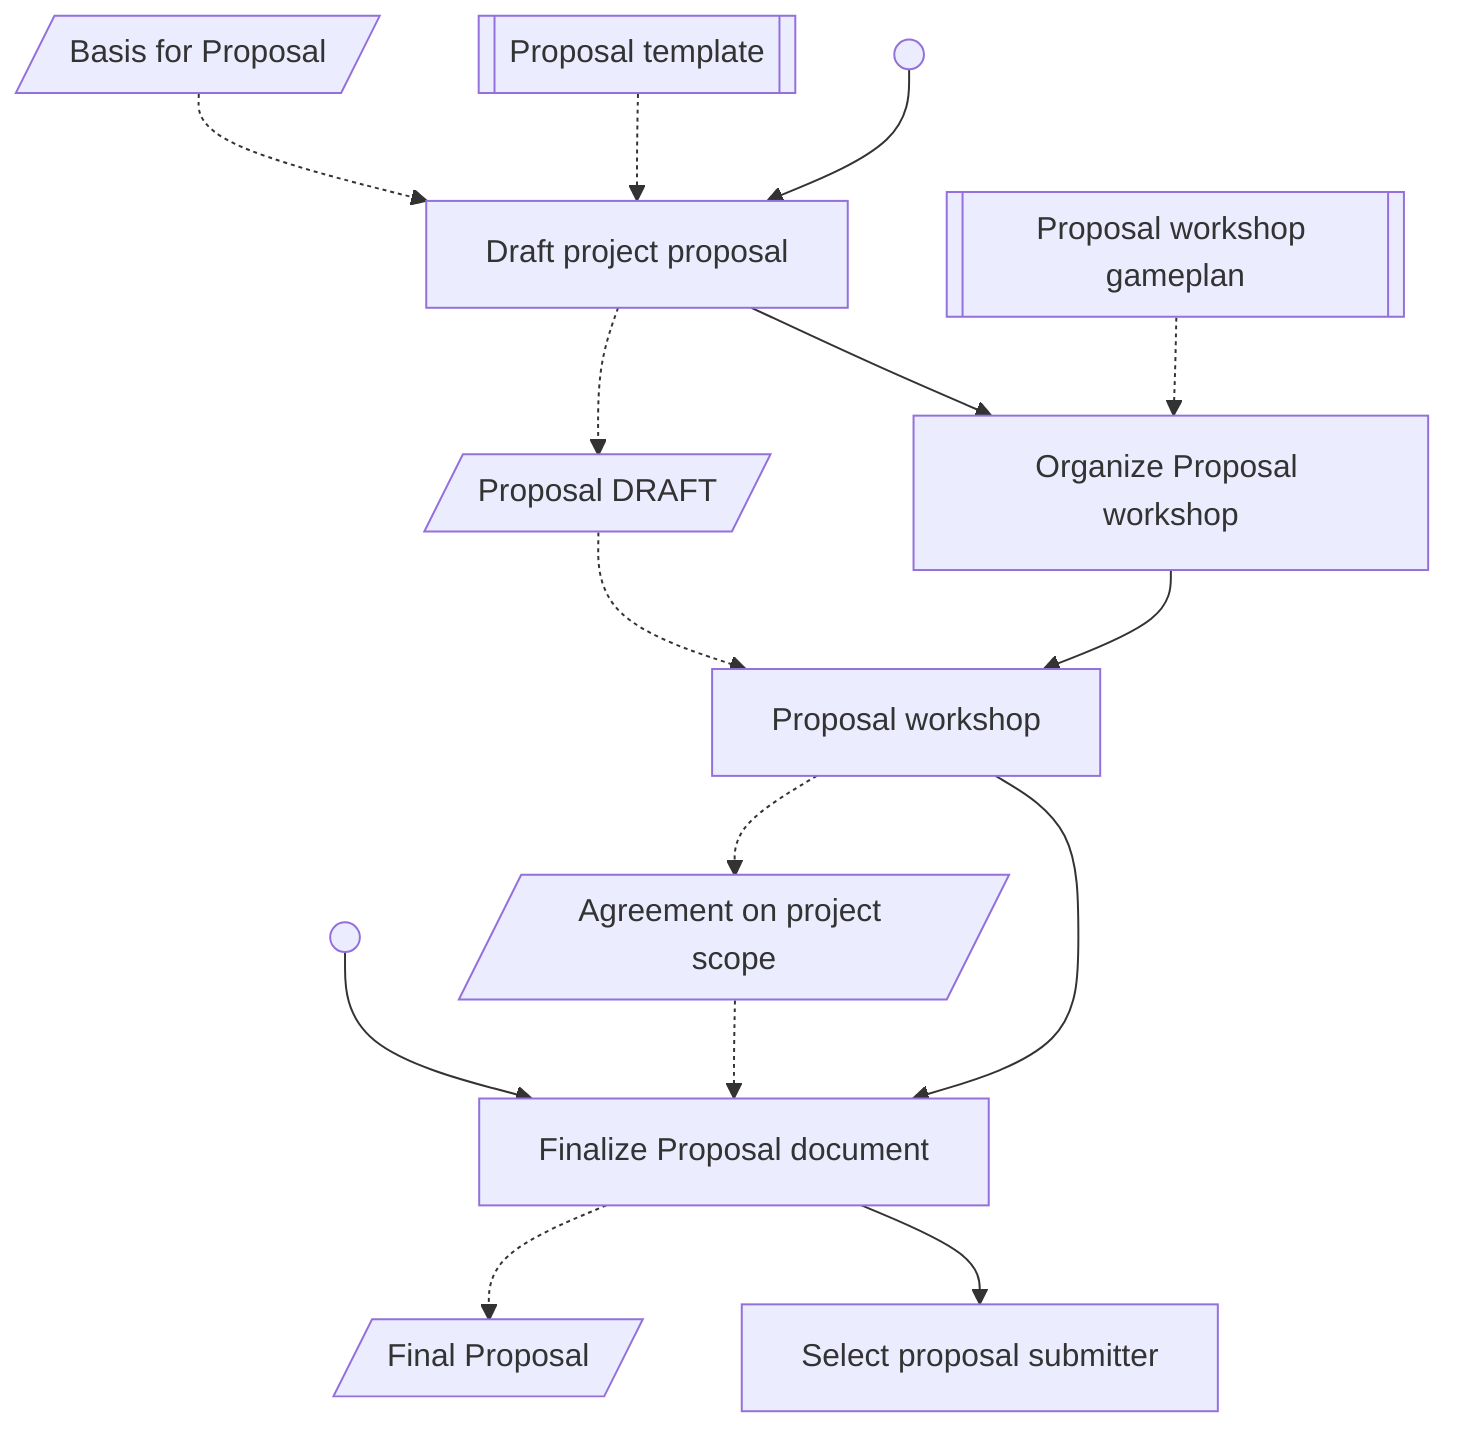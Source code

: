 graph TD
    start_1(( )) --> E[Draft project proposal]
    start_2(( ))
    E --> F[Organize Proposal workshop]
    F --> G[Proposal workshop]
    G --> H[Finalize Proposal document]
    H --> I[Select proposal submitter]
    start_2(( )) --> H

    xD[[Proposal template]] -.-> E
    xC[/Basis for Proposal/] -.->E
    E -.-> xE[/Proposal DRAFT/]
    xF[[Proposal workshop gameplan]] -.-> F
    xE -.-> G
    G -.-> xG[/Agreement on project scope/]
    xG -.-> H
    H -.-> xH[/Final Proposal/]